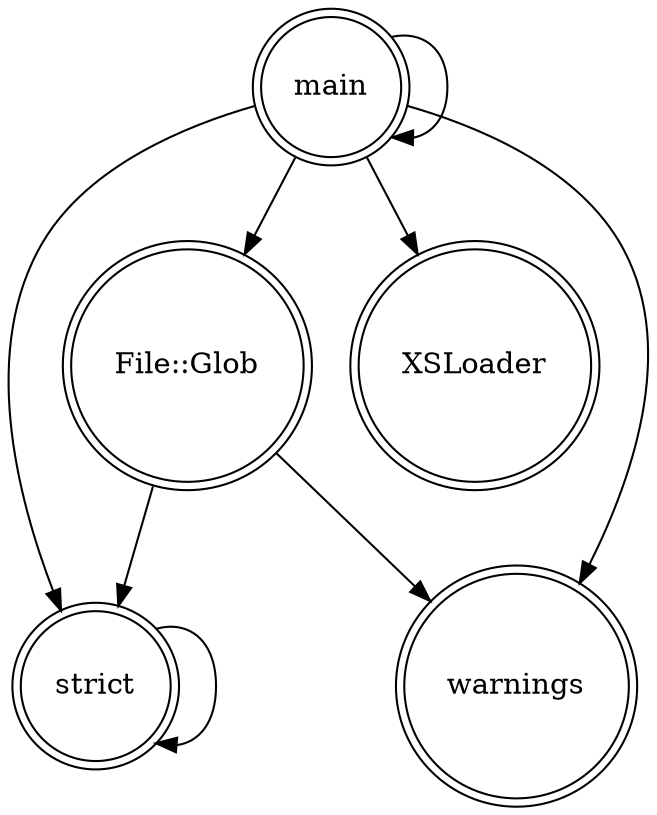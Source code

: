 digraph {
graph [overlap=false]
node [shape=doublecircle];
"File::Glob" -> "strict";
"main" -> "strict";
"main" -> "main";
"main" -> "XSLoader";
"strict" -> "strict";
"main" -> "warnings";
"main" -> "File::Glob";
"File::Glob" -> "warnings";
}
